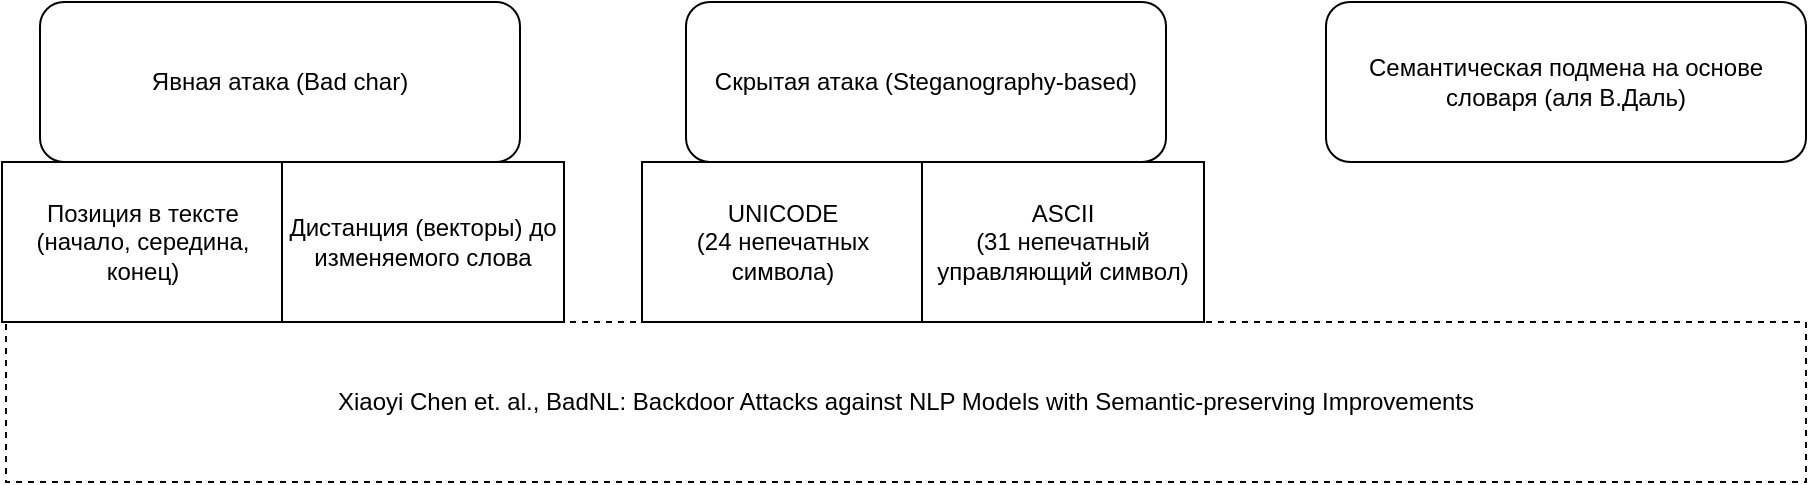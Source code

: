 <mxfile version="21.3.7" type="github">
  <diagram name="Страница 1" id="1hpVTG3tmX8mUanP7hNh">
    <mxGraphModel dx="1144" dy="469" grid="1" gridSize="10" guides="1" tooltips="1" connect="1" arrows="1" fold="1" page="1" pageScale="1" pageWidth="827" pageHeight="1169" math="0" shadow="0">
      <root>
        <mxCell id="0" />
        <mxCell id="1" parent="0" />
        <mxCell id="BszqWpOFq4eaZOkGthAI-6" value="Скрытая атака (Steganography-based)" style="rounded=1;whiteSpace=wrap;html=1;" vertex="1" parent="1">
          <mxGeometry x="360" y="560" width="240" height="80" as="geometry" />
        </mxCell>
        <mxCell id="BszqWpOFq4eaZOkGthAI-9" value="Xiaoyi Chen et. al.,&amp;nbsp;BadNL: Backdoor Attacks against NLP Models with Semantic-preserving Improvements" style="text;html=1;strokeColor=default;fillColor=none;align=center;verticalAlign=middle;whiteSpace=wrap;rounded=0;dashed=1;" vertex="1" parent="1">
          <mxGeometry x="20" y="720" width="900" height="80" as="geometry" />
        </mxCell>
        <mxCell id="BszqWpOFq4eaZOkGthAI-12" value="Явная атака (Bad char)" style="rounded=1;whiteSpace=wrap;html=1;" vertex="1" parent="1">
          <mxGeometry x="37" y="560" width="240" height="80" as="geometry" />
        </mxCell>
        <mxCell id="BszqWpOFq4eaZOkGthAI-13" value="Позиция в тексте&lt;br&gt;(начало, середина, конец)" style="shape=hexagon;perimeter=hexagonPerimeter2;whiteSpace=wrap;html=1;fixedSize=1;size=-40;" vertex="1" parent="1">
          <mxGeometry x="18" y="640" width="141" height="80" as="geometry" />
        </mxCell>
        <mxCell id="BszqWpOFq4eaZOkGthAI-14" value="Дистанция (векторы) до изменяемого слова" style="shape=hexagon;perimeter=hexagonPerimeter2;whiteSpace=wrap;html=1;fixedSize=1;size=-30;" vertex="1" parent="1">
          <mxGeometry x="158" y="640" width="141" height="80" as="geometry" />
        </mxCell>
        <mxCell id="BszqWpOFq4eaZOkGthAI-15" value="Семантическая подмена на основе словаря (аля В.Даль)" style="rounded=1;whiteSpace=wrap;html=1;" vertex="1" parent="1">
          <mxGeometry x="680" y="560" width="240" height="80" as="geometry" />
        </mxCell>
        <mxCell id="BszqWpOFq4eaZOkGthAI-16" value="UNICODE&lt;br&gt;(24 непечатных символа)" style="shape=hexagon;perimeter=hexagonPerimeter2;whiteSpace=wrap;html=1;fixedSize=1;size=-40;" vertex="1" parent="1">
          <mxGeometry x="338" y="640" width="141" height="80" as="geometry" />
        </mxCell>
        <mxCell id="BszqWpOFq4eaZOkGthAI-17" value="ASCII&lt;br&gt;(31 непечатный управляющий символ)" style="shape=hexagon;perimeter=hexagonPerimeter2;whiteSpace=wrap;html=1;fixedSize=1;size=-30;" vertex="1" parent="1">
          <mxGeometry x="478" y="640" width="141" height="80" as="geometry" />
        </mxCell>
      </root>
    </mxGraphModel>
  </diagram>
</mxfile>
